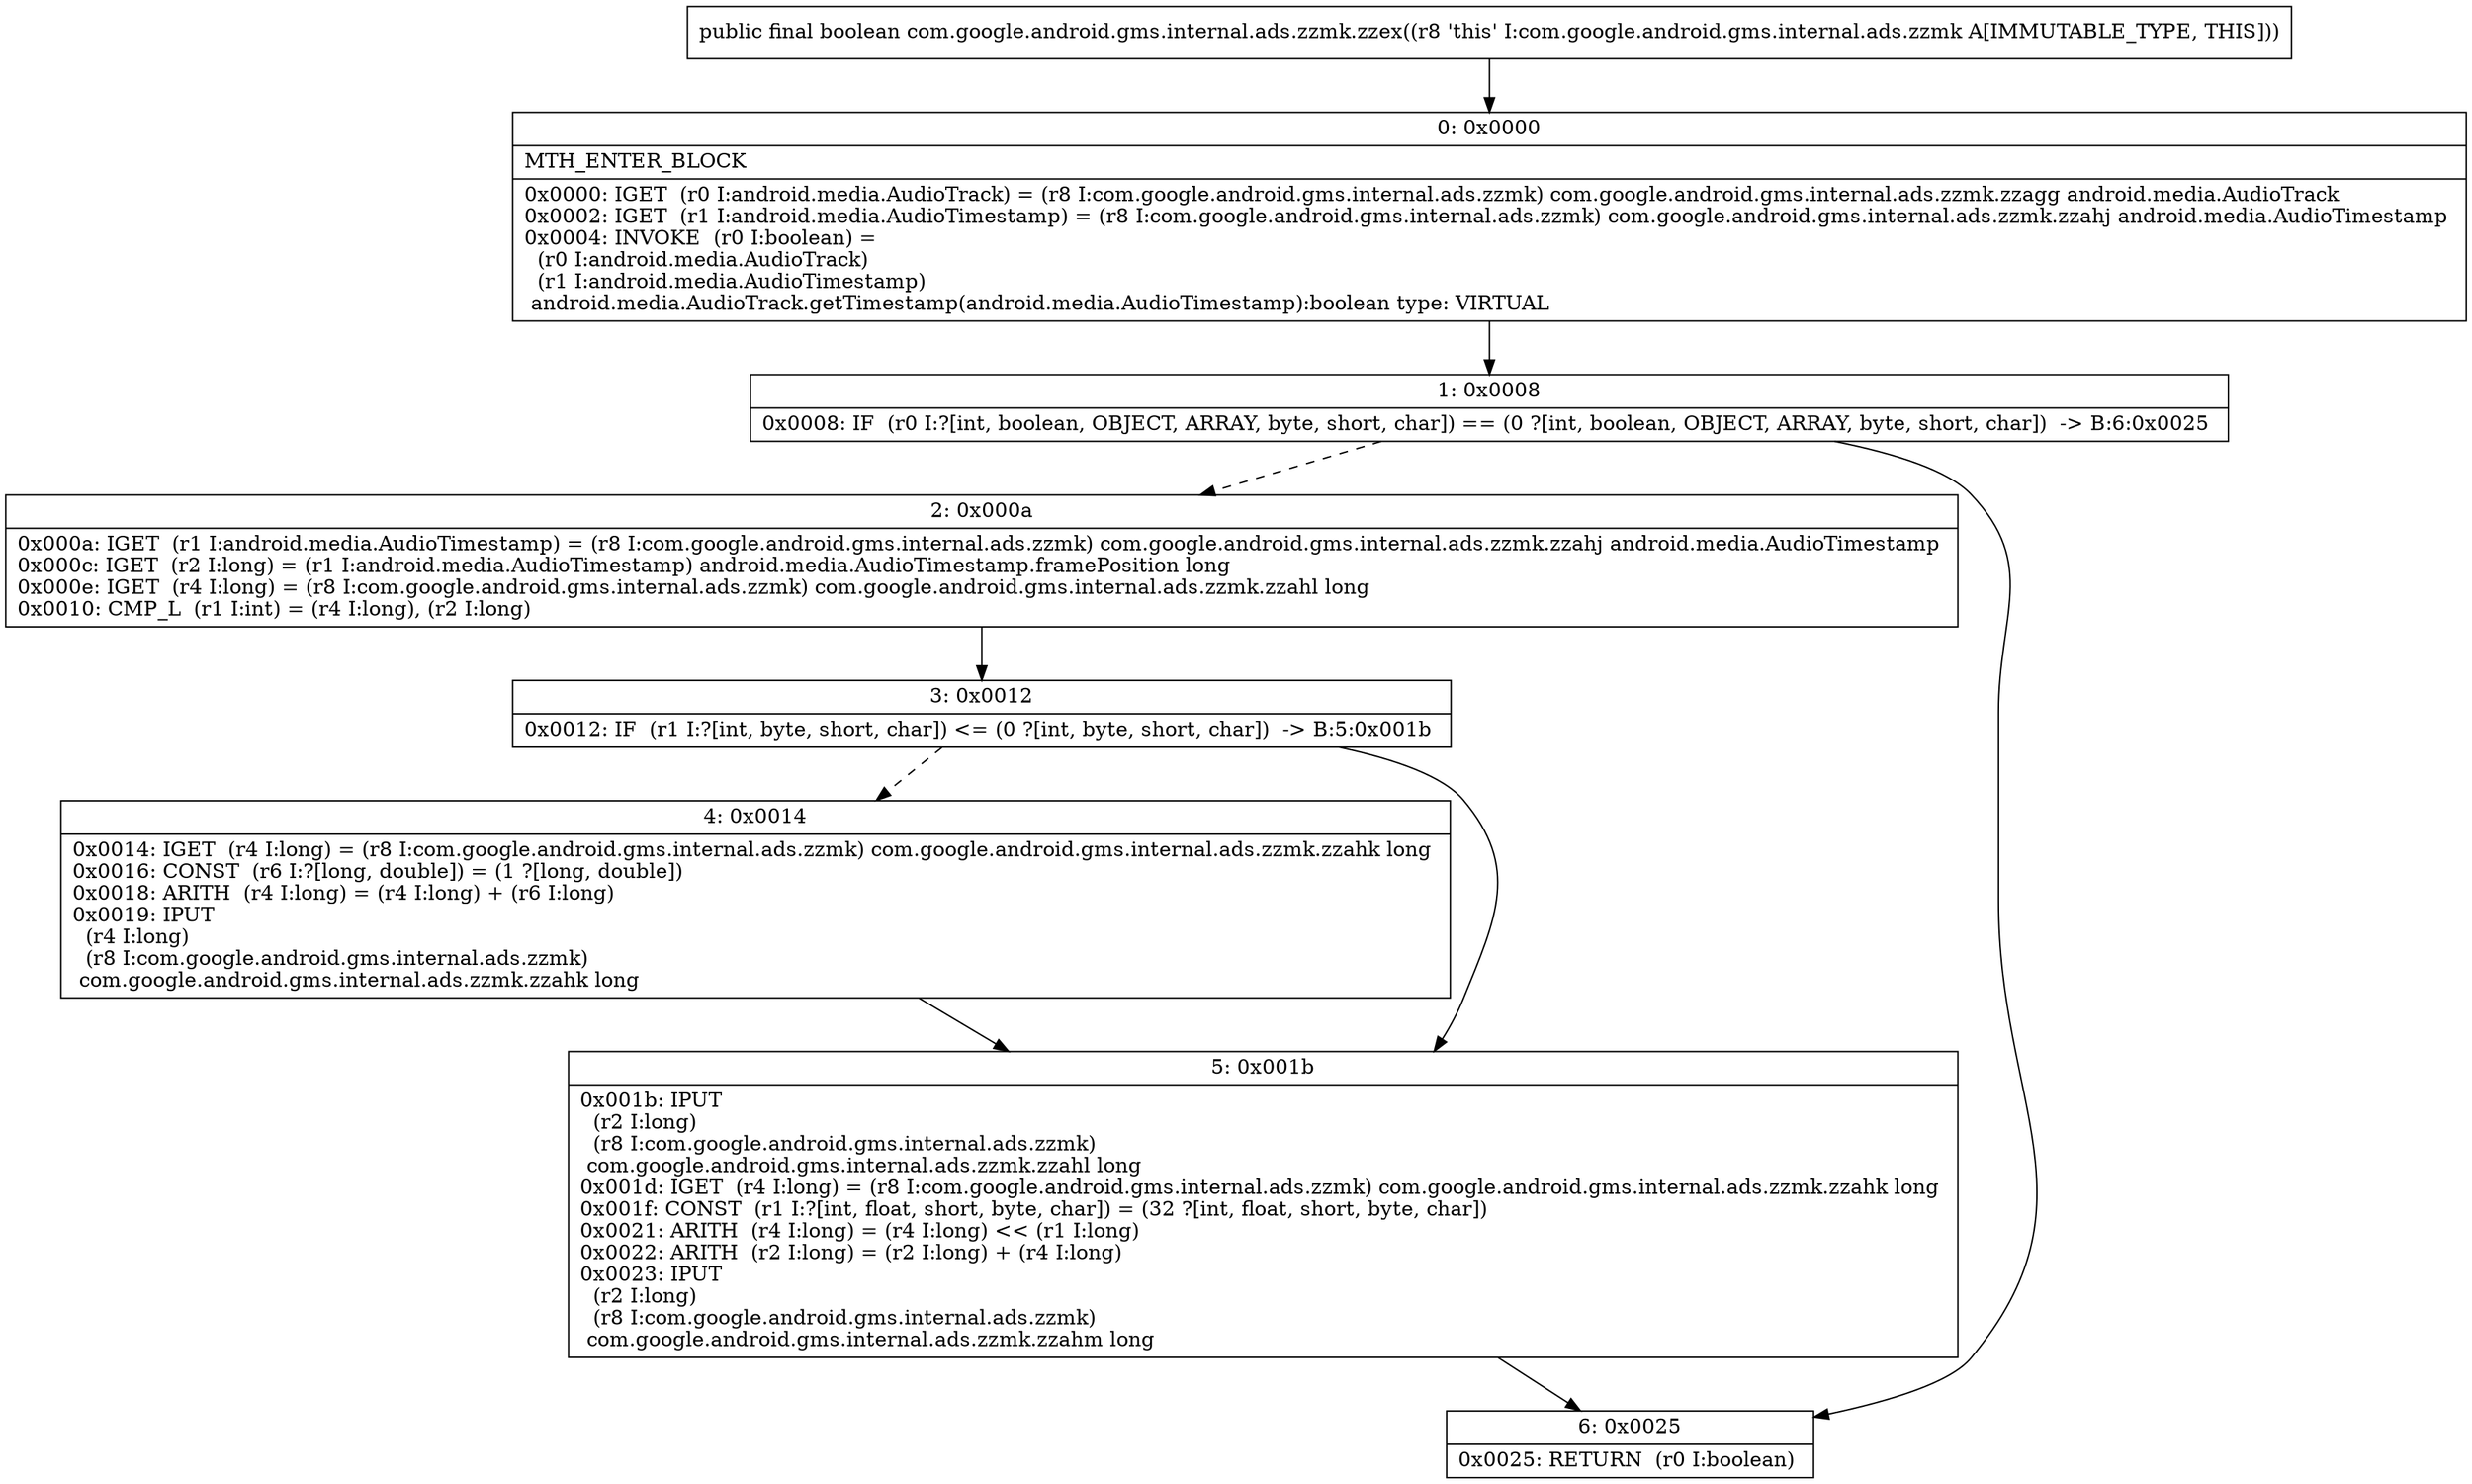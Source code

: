 digraph "CFG forcom.google.android.gms.internal.ads.zzmk.zzex()Z" {
Node_0 [shape=record,label="{0\:\ 0x0000|MTH_ENTER_BLOCK\l|0x0000: IGET  (r0 I:android.media.AudioTrack) = (r8 I:com.google.android.gms.internal.ads.zzmk) com.google.android.gms.internal.ads.zzmk.zzagg android.media.AudioTrack \l0x0002: IGET  (r1 I:android.media.AudioTimestamp) = (r8 I:com.google.android.gms.internal.ads.zzmk) com.google.android.gms.internal.ads.zzmk.zzahj android.media.AudioTimestamp \l0x0004: INVOKE  (r0 I:boolean) = \l  (r0 I:android.media.AudioTrack)\l  (r1 I:android.media.AudioTimestamp)\l android.media.AudioTrack.getTimestamp(android.media.AudioTimestamp):boolean type: VIRTUAL \l}"];
Node_1 [shape=record,label="{1\:\ 0x0008|0x0008: IF  (r0 I:?[int, boolean, OBJECT, ARRAY, byte, short, char]) == (0 ?[int, boolean, OBJECT, ARRAY, byte, short, char])  \-\> B:6:0x0025 \l}"];
Node_2 [shape=record,label="{2\:\ 0x000a|0x000a: IGET  (r1 I:android.media.AudioTimestamp) = (r8 I:com.google.android.gms.internal.ads.zzmk) com.google.android.gms.internal.ads.zzmk.zzahj android.media.AudioTimestamp \l0x000c: IGET  (r2 I:long) = (r1 I:android.media.AudioTimestamp) android.media.AudioTimestamp.framePosition long \l0x000e: IGET  (r4 I:long) = (r8 I:com.google.android.gms.internal.ads.zzmk) com.google.android.gms.internal.ads.zzmk.zzahl long \l0x0010: CMP_L  (r1 I:int) = (r4 I:long), (r2 I:long) \l}"];
Node_3 [shape=record,label="{3\:\ 0x0012|0x0012: IF  (r1 I:?[int, byte, short, char]) \<= (0 ?[int, byte, short, char])  \-\> B:5:0x001b \l}"];
Node_4 [shape=record,label="{4\:\ 0x0014|0x0014: IGET  (r4 I:long) = (r8 I:com.google.android.gms.internal.ads.zzmk) com.google.android.gms.internal.ads.zzmk.zzahk long \l0x0016: CONST  (r6 I:?[long, double]) = (1 ?[long, double]) \l0x0018: ARITH  (r4 I:long) = (r4 I:long) + (r6 I:long) \l0x0019: IPUT  \l  (r4 I:long)\l  (r8 I:com.google.android.gms.internal.ads.zzmk)\l com.google.android.gms.internal.ads.zzmk.zzahk long \l}"];
Node_5 [shape=record,label="{5\:\ 0x001b|0x001b: IPUT  \l  (r2 I:long)\l  (r8 I:com.google.android.gms.internal.ads.zzmk)\l com.google.android.gms.internal.ads.zzmk.zzahl long \l0x001d: IGET  (r4 I:long) = (r8 I:com.google.android.gms.internal.ads.zzmk) com.google.android.gms.internal.ads.zzmk.zzahk long \l0x001f: CONST  (r1 I:?[int, float, short, byte, char]) = (32 ?[int, float, short, byte, char]) \l0x0021: ARITH  (r4 I:long) = (r4 I:long) \<\< (r1 I:long) \l0x0022: ARITH  (r2 I:long) = (r2 I:long) + (r4 I:long) \l0x0023: IPUT  \l  (r2 I:long)\l  (r8 I:com.google.android.gms.internal.ads.zzmk)\l com.google.android.gms.internal.ads.zzmk.zzahm long \l}"];
Node_6 [shape=record,label="{6\:\ 0x0025|0x0025: RETURN  (r0 I:boolean) \l}"];
MethodNode[shape=record,label="{public final boolean com.google.android.gms.internal.ads.zzmk.zzex((r8 'this' I:com.google.android.gms.internal.ads.zzmk A[IMMUTABLE_TYPE, THIS])) }"];
MethodNode -> Node_0;
Node_0 -> Node_1;
Node_1 -> Node_2[style=dashed];
Node_1 -> Node_6;
Node_2 -> Node_3;
Node_3 -> Node_4[style=dashed];
Node_3 -> Node_5;
Node_4 -> Node_5;
Node_5 -> Node_6;
}

